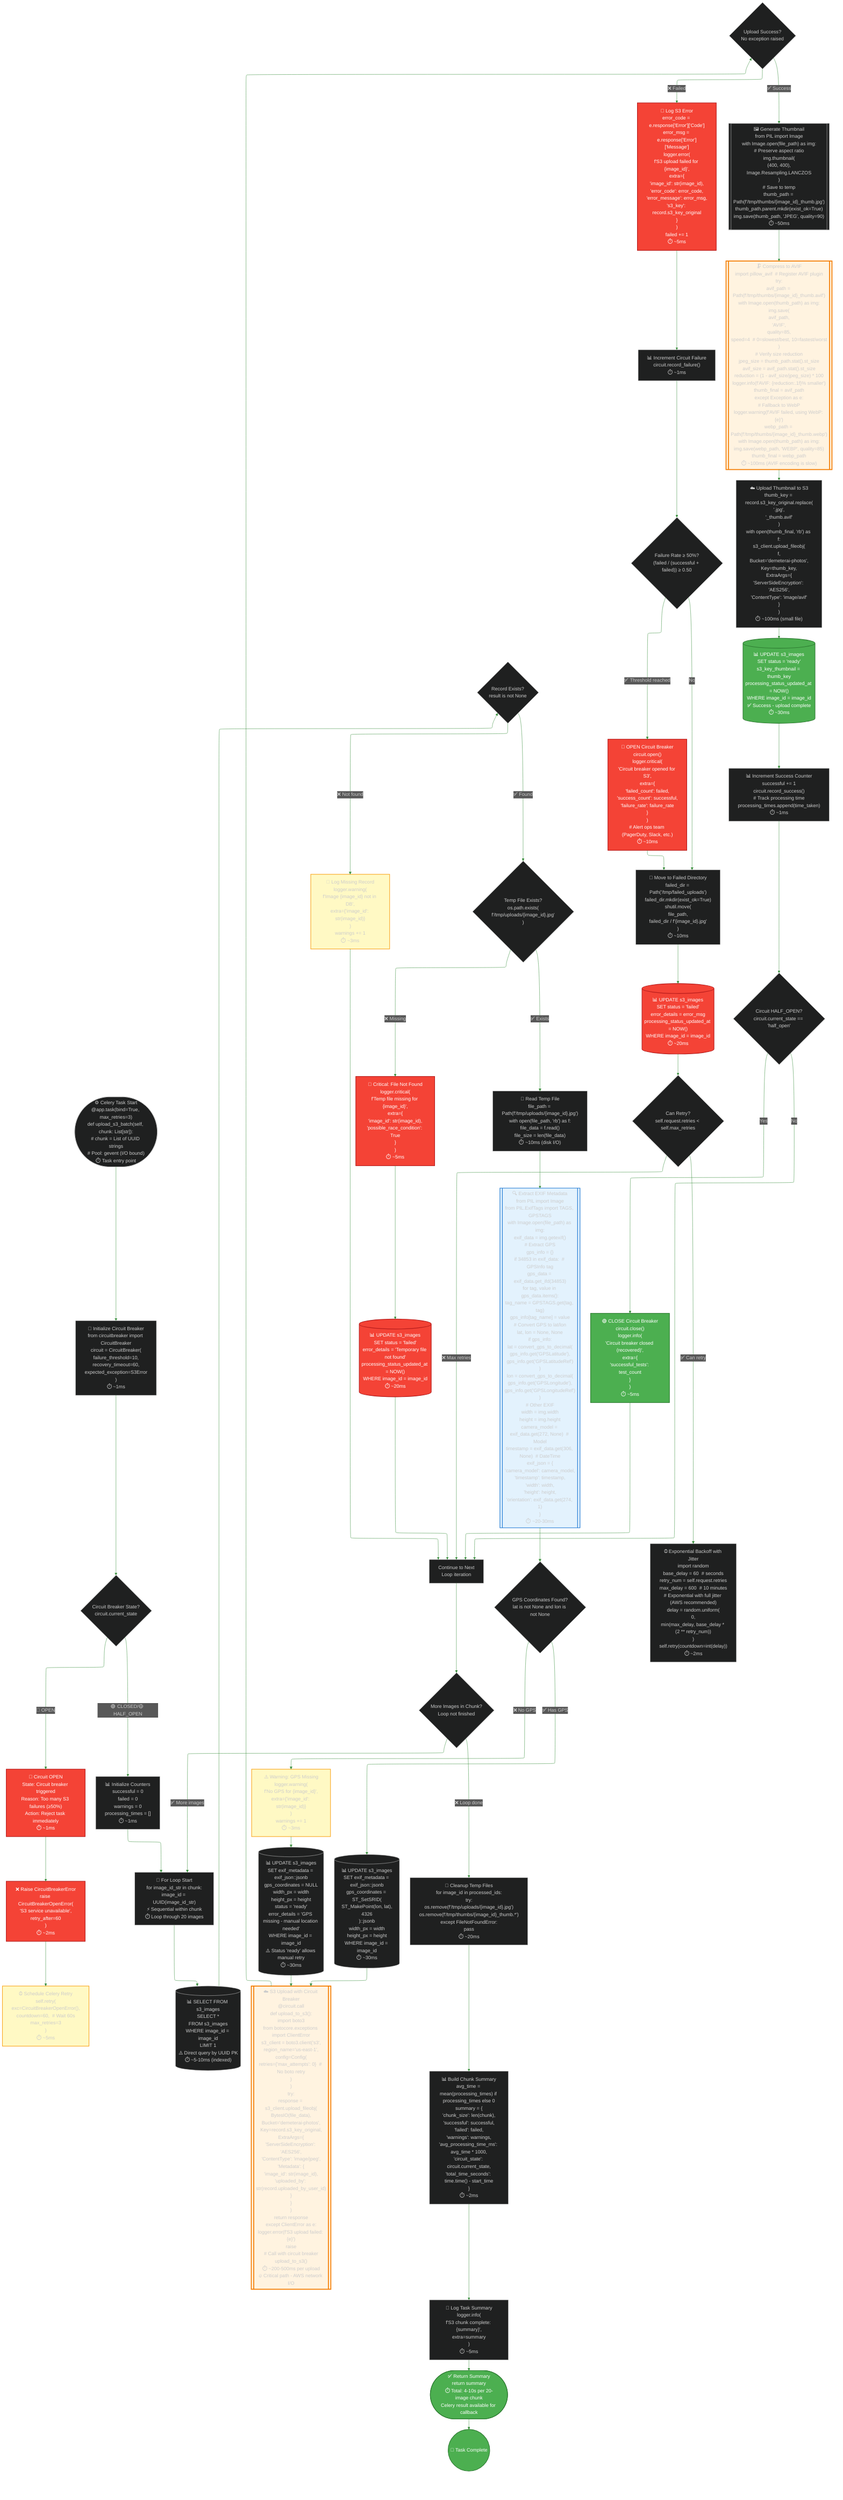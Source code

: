 ---
config:
  theme: dark
  themeVariables:
    primaryColor: '#E8F5E9'
    primaryTextColor: '#1B5E20'
    primaryBorderColor: '#4CAF50'
    lineColor: '#388E3C'
    secondaryColor: '#E3F2FD'
    tertiaryColor: '#FFF3E0'
  layout: elk
---
flowchart TB
    %% ═══════════════════════════════════════════════════════════════════════
    %% S3 UPLOAD WITH CIRCUIT BREAKER - ULTRA DETAILED
    %% ═══════════════════════════════════════════════════════════════════════
    %% Purpose: Celery task for S3 upload with circuit breaker pattern
    %% Scope: Chunked upload (20 images), EXIF extraction, thumbnail generation
    %% Detail: Circuit breaker state machine, retry logic, AWS SDK calls
    %% Version: 1.0 | Updated: 2025-10-07 | Mermaid v11.3.0+
    %% ═══════════════════════════════════════════════════════════════════════
    %% Pattern: Circuit Breaker prevents S3 API exhaustion during AWS outages
    %% ═══════════════════════════════════════════════════════════════════════

    START@{ shape: stadium, label: "⚙️ Celery Task Start
@app.task(bind=True, max_retries=3)
def upload_s3_batch(self, chunk: List[str]):
  # chunk = List of UUID strings
  # Pool: gevent (I/O bound)
⏱️ Task entry point" }

    INIT_CIRCUIT@{ shape: rect, label: "🔌 Initialize Circuit Breaker
from circuitbreaker import CircuitBreaker

circuit = CircuitBreaker(
  failure_threshold=10,
  recovery_timeout=60,
  expected_exception=S3Error
)
⏱️ ~1ms" }

    CHECK_CIRCUIT@{ shape: diamond, label: "Circuit Breaker State?
circuit.current_state" }

    CIRCUIT_OPEN@{ shape: rect, label: "🔴 Circuit OPEN
State: Circuit breaker triggered
Reason: Too many S3 failures (≥50%)
Action: Reject task immediately
⏱️ ~1ms" }

    RAISE_CIRCUIT_ERROR@{ shape: rect, label: "❌ Raise CircuitBreakerError
raise CircuitBreakerOpenError(
  'S3 service unavailable',
  retry_after=60
)
⏱️ ~2ms" }

    SCHEDULE_RETRY@{ shape: rect, label: "⏰ Schedule Celery Retry
self.retry(
  exc=CircuitBreakerOpenError(),
  countdown=60,  # Wait 60s
  max_retries=3
)
⏱️ ~5ms" }

    INIT_COUNTERS@{ shape: rect, label: "📊 Initialize Counters
successful = 0
failed = 0
warnings = 0
processing_times = []
⏱️ ~1ms" }

    LOOP_START@{ shape: rect, label: "🔄 For Loop Start
for image_id_str in chunk:
  image_id = UUID(image_id_str)
⚡ Sequential within chunk
⏱️ Loop through 20 images" }

    QUERY_DB@{ shape: cyl, label: "📊 SELECT FROM s3_images
SELECT *
FROM s3_images
WHERE image_id = image_id
LIMIT 1

⚠️ Direct query by UUID PK
⏱️ ~5-10ms (indexed)" }

    CHECK_RECORD@{ shape: diamond, label: "Record Exists?
result is not None" }

    LOG_MISSING@{ shape: rect, label: "📝 Log Missing Record
logger.warning(
  f'Image {image_id} not in DB',
  extra={'image_id': str(image_id)}
)
warnings += 1
⏱️ ~3ms" }

    NEXT_ITERATION@{ shape: rect, label: "Continue to Next
Loop iteration" }

    CHECK_TEMP_FILE@{ shape: diamond, label: "Temp File Exists?
os.path.exists(
  f'/tmp/uploads/{image_id}.jpg'
)" }

    LOG_NOTFOUND@{ shape: rect, label: "🚨 Critical: File Not Found
logger.critical(
  f'Temp file missing for {image_id}',
  extra={
    'image_id': str(image_id),
    'possible_race_condition': True
  }
)
⏱️ ~5ms" }

    UPDATE_FAILED_NOTFOUND@{ shape: cyl, label: "📊 UPDATE s3_images
SET status = 'failed'
error_details = 'Temporary file not found'
processing_status_updated_at = NOW()
WHERE image_id = image_id

⏱️ ~20ms" }

    READ_FILE@{ shape: rect, label: "📖 Read Temp File
file_path = Path(f'/tmp/uploads/{image_id}.jpg')
with open(file_path, 'rb') as f:
  file_data = f.read()
file_size = len(file_data)
⏱️ ~10ms (disk I/O)" }

    EXTRACT_EXIF@{ shape: subproc, label: "🔍 Extract EXIF Metadata
from PIL import Image
from PIL.ExifTags import TAGS, GPSTAGS

with Image.open(file_path) as img:
  exif_data = img.getexif()

  # Extract GPS
  gps_info = {}
  if 34853 in exif_data:  # GPSInfo tag
    gps_data = exif_data.get_ifd(34853)
    for tag, value in gps_data.items():
      tag_name = GPSTAGS.get(tag, tag)
      gps_info[tag_name] = value

  # Convert GPS to lat/lon
  lat, lon = None, None
  if gps_info:
    lat = convert_gps_to_decimal(
      gps_info.get('GPSLatitude'),
      gps_info.get('GPSLatitudeRef')
    )
    lon = convert_gps_to_decimal(
      gps_info.get('GPSLongitude'),
      gps_info.get('GPSLongitudeRef')
    )

  # Other EXIF
  width = img.width
  height = img.height
  camera_model = exif_data.get(272, None)  # Model
  timestamp = exif_data.get(306, None)  # DateTime

exif_json = {
  'camera_model': camera_model,
  'timestamp': timestamp,
  'width': width,
  'height': height,
  'orientation': exif_data.get(274, 1)
}

⏱️ ~20-30ms" }

    CHECK_GPS@{ shape: diamond, label: "GPS Coordinates Found?
lat is not None and lon is not None" }

    LOG_GPS_WARNING@{ shape: rect, label: "⚠️ Warning: GPS Missing
logger.warning(
  f'No GPS for {image_id}',
  extra={'image_id': str(image_id)}
)
warnings += 1
⏱️ ~3ms" }

    UPDATE_NO_GPS@{ shape: cyl, label: "📊 UPDATE s3_images
SET exif_metadata = exif_json::jsonb
gps_coordinates = NULL
width_px = width
height_px = height
status = 'ready'
error_details = 'GPS missing - manual location needed'
WHERE image_id = image_id

⚠️ Status 'ready' allows manual retry
⏱️ ~30ms" }

    CIRCUIT_UPLOAD@{ shape: subproc, label: "☁️ S3 Upload with Circuit Breaker
@circuit.call
def upload_to_s3():
  import boto3
  from botocore.exceptions import ClientError

  s3_client = boto3.client('s3',
    region_name='us-east-1',
    config=Config(
      retries={'max_attempts': 0}  # No boto retry
    )
  )

  try:
    response = s3_client.upload_fileobj(
      BytesIO(file_data),
      Bucket='demeterai-photos',
      Key=record.s3_key_original,
      ExtraArgs={
        'ServerSideEncryption': 'AES256',
        'ContentType': 'image/jpeg',
        'Metadata': {
          'image_id': str(image_id),
          'uploaded_by': str(record.uploaded_by_user_id)
        }
      }
    )
    return response
  except ClientError as e:
    logger.error(f'S3 upload failed: {e}')
    raise

# Call with circuit breaker
upload_to_s3()

⏱️ ~200-500ms per upload
🔥 Critical path - AWS network I/O" }

    CHECK_UPLOAD@{ shape: diamond, label: "Upload Success?
No exception raised" }

    LOG_S3_ERROR@{ shape: rect, label: "📝 Log S3 Error
error_code = e.response['Error']['Code']
error_msg = e.response['Error']['Message']

logger.error(
  f'S3 upload failed for {image_id}',
  extra={
    'image_id': str(image_id),
    'error_code': error_code,
    'error_message': error_msg,
    's3_key': record.s3_key_original
  }
)

failed += 1
⏱️ ~5ms" }

    INCREMENT_CIRCUIT@{ shape: rect, label: "📊 Increment Circuit Failure
circuit.record_failure()
⏱️ ~1ms" }

    CHECK_THRESHOLD@{ shape: diamond, label: "Failure Rate ≥ 50%?
(failed / (successful + failed)) ≥ 0.50" }

    OPEN_CIRCUIT@{ shape: rect, label: "🔴 OPEN Circuit Breaker
circuit.open()
logger.critical(
  'Circuit breaker opened for S3',
  extra={
    'failed_count': failed,
    'success_count': successful,
    'failure_rate': failure_rate
  }
)
# Alert ops team (PagerDuty, Slack, etc.)
⏱️ ~10ms" }

    MOVE_FAILED@{ shape: rect, label: "📁 Move to Failed Directory
failed_dir = Path('/tmp/failed_uploads')
failed_dir.mkdir(exist_ok=True)
shutil.move(
  file_path,
  failed_dir / f'{image_id}.jpg'
)
⏱️ ~10ms" }

    UPDATE_FAILED@{ shape: cyl, label: "📊 UPDATE s3_images
SET status = 'failed'
error_details = error_msg
processing_status_updated_at = NOW()
WHERE image_id = image_id
⏱️ ~20ms" }

    CHECK_RETRY@{ shape: diamond, label: "Can Retry?
self.request.retries < self.max_retries" }

    EXPONENTIAL_BACKOFF@{ shape: rect, label: "⏰ Exponential Backoff with Jitter
import random
base_delay = 60  # seconds
retry_num = self.request.retries
max_delay = 600  # 10 minutes

# Exponential with full jitter (AWS recommended)
delay = random.uniform(
  0,
  min(max_delay, base_delay * (2 ** retry_num))
)

self.retry(countdown=int(delay))
⏱️ ~2ms" }

    UPDATE_GPS@{ shape: cyl, label: "📊 UPDATE s3_images
SET exif_metadata = exif_json::jsonb
gps_coordinates = ST_SetSRID(
  ST_MakePoint(lon, lat),
  4326
)::jsonb
width_px = width
height_px = height
WHERE image_id = image_id
⏱️ ~30ms" }

    GENERATE_THUMB@{ shape: subproc, label: "🖼️ Generate Thumbnail
from PIL import Image

with Image.open(file_path) as img:
  # Preserve aspect ratio
  img.thumbnail(
    (400, 400),
    Image.Resampling.LANCZOS
  )

  # Save to temp
  thumb_path = Path(f'/tmp/thumbs/{image_id}_thumb.jpg')
  thumb_path.parent.mkdir(exist_ok=True)
  img.save(thumb_path, 'JPEG', quality=90)

⏱️ ~50ms" }

    COMPRESS_AVIF@{ shape: subproc, label: "🗜️ Compress to AVIF
import pillow_avif  # Register AVIF plugin

try:
  avif_path = Path(f'/tmp/thumbs/{image_id}_thumb.avif')

  with Image.open(thumb_path) as img:
    img.save(
      avif_path,
      'AVIF',
      quality=85,
      speed=4  # 0=slowest/best, 10=fastest/worst
    )

  # Verify size reduction
  jpeg_size = thumb_path.stat().st_size
  avif_size = avif_path.stat().st_size
  reduction = (1 - avif_size/jpeg_size) * 100

  logger.info(f'AVIF: {reduction:.1f}% smaller')

  thumb_final = avif_path

except Exception as e:
  # Fallback to WebP
  logger.warning(f'AVIF failed, using WebP: {e}')
  webp_path = Path(f'/tmp/thumbs/{image_id}_thumb.webp')
  with Image.open(thumb_path) as img:
    img.save(webp_path, 'WEBP', quality=85)
  thumb_final = webp_path

⏱️ ~100ms (AVIF encoding is slow)" }

    UPLOAD_THUMB@{ shape: rect, label: "☁️ Upload Thumbnail to S3
thumb_key = record.s3_key_original.replace(
  '.jpg',
  '_thumb.avif'
)

with open(thumb_final, 'rb') as f:
  s3_client.upload_fileobj(
    f,
    Bucket='demeterai-photos',
    Key=thumb_key,
    ExtraArgs={
      'ServerSideEncryption': 'AES256',
      'ContentType': 'image/avif'
    }
  )

⏱️ ~100ms (small file)" }

    UPDATE_SUCCESS@{ shape: cyl, label: "📊 UPDATE s3_images
SET status = 'ready'
s3_key_thumbnail = thumb_key
processing_status_updated_at = NOW()
WHERE image_id = image_id

✅ Success - upload complete
⏱️ ~30ms" }

    INCREMENT_SUCCESS@{ shape: rect, label: "📊 Increment Success Counter
successful += 1
circuit.record_success()

# Track processing time
processing_times.append(time_taken)
⏱️ ~1ms" }

    CHECK_HALF_OPEN@{ shape: diamond, label: "Circuit HALF_OPEN?
circuit.current_state == 'half_open'" }

    CLOSE_CIRCUIT@{ shape: rect, label: "🟢 CLOSE Circuit Breaker
circuit.close()
logger.info(
  'Circuit breaker closed (recovered)',
  extra={
    'successful_tests': test_count
  }
)
⏱️ ~5ms" }

    LOOP_CHECK@{ shape: diamond, label: "More Images in Chunk?
Loop not finished" }

    CLEANUP_TEMPS@{ shape: rect, label: "🧹 Cleanup Temp Files
for image_id in processed_ids:
  try:
    os.remove(f'/tmp/uploads/{image_id}.jpg')
    os.remove(f'/tmp/thumbs/{image_id}_thumb.*')
  except FileNotFoundError:
    pass
⏱️ ~20ms" }

    BUILD_SUMMARY@{ shape: rect, label: "📊 Build Chunk Summary
avg_time = mean(processing_times) if processing_times else 0

summary = {
  'chunk_size': len(chunk),
  'successful': successful,
  'failed': failed,
  'warnings': warnings,
  'avg_processing_time_ms': avg_time * 1000,
  'circuit_state': circuit.current_state,
  'total_time_seconds': time.time() - start_time
}

⏱️ ~2ms" }

    LOG_SUMMARY@{ shape: rect, label: "📝 Log Task Summary
logger.info(
  f'S3 chunk complete: {summary}',
  extra=summary
)
⏱️ ~5ms" }

    RETURN_SUMMARY@{ shape: stadium, label: "✅ Return Summary
return summary

⏱️ Total: 4-10s per 20-image chunk
Celery result available for callback" }

    END@{ shape: circle, label: "🎉 Task Complete" }

    %% ═══════════════════════════════════════════════════════════════════════
    %% CONNECTIONS
    %% ═══════════════════════════════════════════════════════════════════════

    START --> INIT_CIRCUIT
    INIT_CIRCUIT --> CHECK_CIRCUIT
    CHECK_CIRCUIT -- "🔴 OPEN" --> CIRCUIT_OPEN
    CIRCUIT_OPEN --> RAISE_CIRCUIT_ERROR
    RAISE_CIRCUIT_ERROR --> SCHEDULE_RETRY
    CHECK_CIRCUIT -- "🟢 CLOSED/🟡 HALF_OPEN" --> INIT_COUNTERS
    INIT_COUNTERS --> LOOP_START
    LOOP_START --> QUERY_DB
    QUERY_DB --> CHECK_RECORD
    CHECK_RECORD -- "❌ Not found" --> LOG_MISSING
    LOG_MISSING --> NEXT_ITERATION
    CHECK_RECORD -- "✅ Found" --> CHECK_TEMP_FILE
    CHECK_TEMP_FILE -- "❌ Missing" --> LOG_NOTFOUND
    LOG_NOTFOUND --> UPDATE_FAILED_NOTFOUND
    UPDATE_FAILED_NOTFOUND --> NEXT_ITERATION
    CHECK_TEMP_FILE -- "✅ Exists" --> READ_FILE
    READ_FILE --> EXTRACT_EXIF
    EXTRACT_EXIF --> CHECK_GPS
    CHECK_GPS -- "❌ No GPS" --> LOG_GPS_WARNING
    LOG_GPS_WARNING --> UPDATE_NO_GPS
    UPDATE_NO_GPS --> CIRCUIT_UPLOAD
    CHECK_GPS -- "✅ Has GPS" --> UPDATE_GPS
    UPDATE_GPS --> CIRCUIT_UPLOAD
    CIRCUIT_UPLOAD --> CHECK_UPLOAD
    CHECK_UPLOAD -- "❌ Failed" --> LOG_S3_ERROR
    LOG_S3_ERROR --> INCREMENT_CIRCUIT
    INCREMENT_CIRCUIT --> CHECK_THRESHOLD
    CHECK_THRESHOLD -- "✅ Threshold reached" --> OPEN_CIRCUIT
    CHECK_THRESHOLD -- "No" --> MOVE_FAILED
    OPEN_CIRCUIT --> MOVE_FAILED
    MOVE_FAILED --> UPDATE_FAILED
    UPDATE_FAILED --> CHECK_RETRY
    CHECK_RETRY -- "✅ Can retry" --> EXPONENTIAL_BACKOFF
    CHECK_RETRY -- "❌ Max retries" --> NEXT_ITERATION
    CHECK_UPLOAD -- "✅ Success" --> GENERATE_THUMB
    GENERATE_THUMB --> COMPRESS_AVIF
    COMPRESS_AVIF --> UPLOAD_THUMB
    UPLOAD_THUMB --> UPDATE_SUCCESS
    UPDATE_SUCCESS --> INCREMENT_SUCCESS
    INCREMENT_SUCCESS --> CHECK_HALF_OPEN
    CHECK_HALF_OPEN -- "Yes" --> CLOSE_CIRCUIT
    CHECK_HALF_OPEN -- "No" --> NEXT_ITERATION
    CLOSE_CIRCUIT --> NEXT_ITERATION
    NEXT_ITERATION --> LOOP_CHECK
    LOOP_CHECK -- "✅ More images" --> LOOP_START
    LOOP_CHECK -- "❌ Loop done" --> CLEANUP_TEMPS
    CLEANUP_TEMPS --> BUILD_SUMMARY
    BUILD_SUMMARY --> LOG_SUMMARY
    LOG_SUMMARY --> RETURN_SUMMARY
    RETURN_SUMMARY --> END

    %% ═══════════════════════════════════════════════════════════════════════
    %% STYLING
    %% ═══════════════════════════════════════════════════════════════════════

    classDef errorStyle fill:#f44336,color:#fff,stroke:#b71c1c,stroke-width:2px
    classDef successStyle fill:#4CAF50,color:#fff,stroke:#2E7D32,stroke-width:2px
    classDef warningStyle fill:#FFF9C4,stroke:#F9A825,stroke-width:2px
    classDef processStyle fill:#E3F2FD,stroke:#1976D2,stroke-width:2px
    classDef criticalStyle fill:#FFF3E0,stroke:#F57C00,stroke-width:3px

    CIRCUIT_OPEN:::errorStyle
    RAISE_CIRCUIT_ERROR:::errorStyle
    LOG_NOTFOUND:::errorStyle
    UPDATE_FAILED_NOTFOUND:::errorStyle
    LOG_S3_ERROR:::errorStyle
    OPEN_CIRCUIT:::errorStyle
    UPDATE_FAILED:::errorStyle

    LOG_GPS_WARNING:::warningStyle
    LOG_MISSING:::warningStyle
    SCHEDULE_RETRY:::warningStyle

    RETURN_SUMMARY:::successStyle
    UPDATE_SUCCESS:::successStyle
    CLOSE_CIRCUIT:::successStyle
    END:::successStyle

    CIRCUIT_UPLOAD:::criticalStyle
    COMPRESS_AVIF:::criticalStyle
    EXTRACT_EXIF:::processStyle